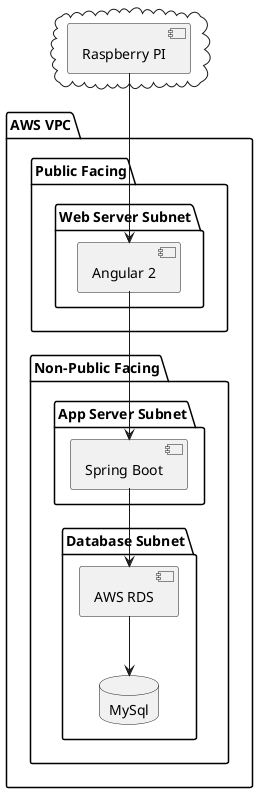 @startuml


package "AWS VPC" {
  folder "Non-Public Facing" {
    folder "Database Subnet" {
        [AWS RDS]  --> MySql
    }
    folder "App Server Subnet" {
        [Spring Boot] --> [AWS RDS]
    }
  }
  folder "Public Facing" {
    folder "Web Server Subnet" {
       [Angular 2] --> [Spring Boot]
    }
  }
}

cloud {
  [Raspberry PI]
}

[Raspberry PI] --> [Angular 2]

database "MySql" {

}


@enduml